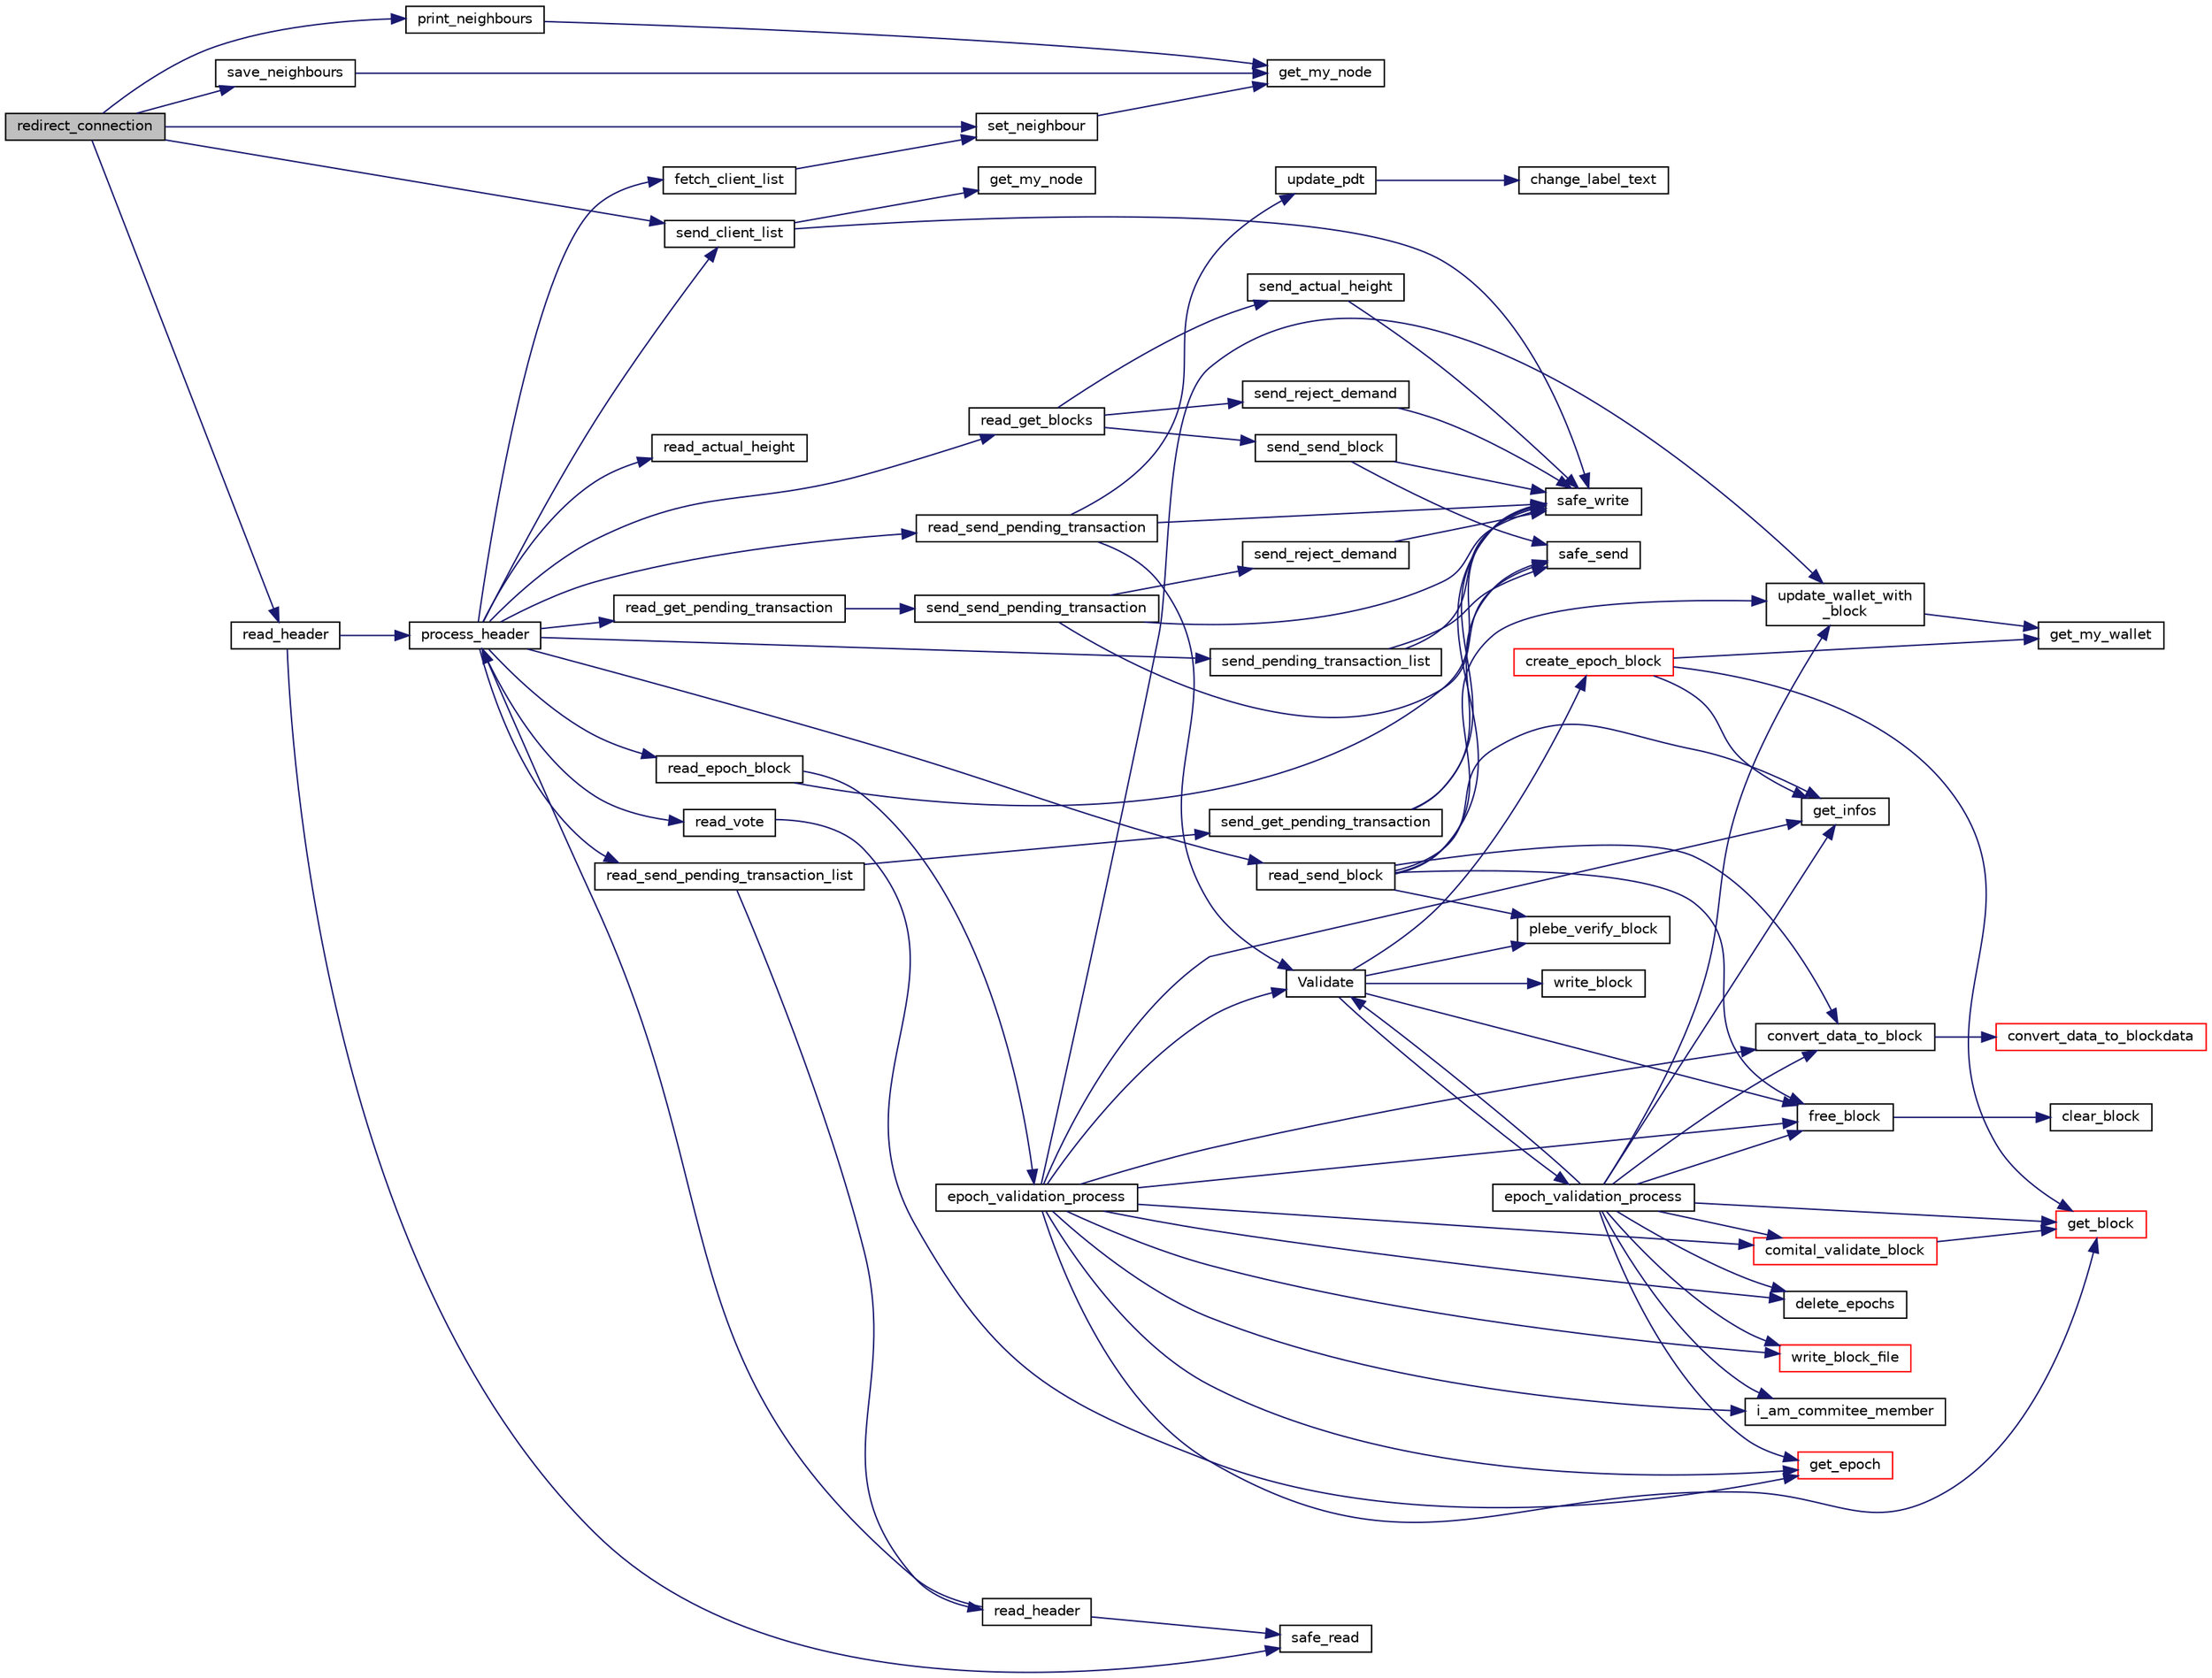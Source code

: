 digraph "redirect_connection"
{
 // LATEX_PDF_SIZE
  edge [fontname="Helvetica",fontsize="10",labelfontname="Helvetica",labelfontsize="10"];
  node [fontname="Helvetica",fontsize="10",shape=record];
  rankdir="LR";
  Node1 [label="redirect_connection",height=0.2,width=0.4,color="black", fillcolor="grey75", style="filled", fontcolor="black",tooltip=" "];
  Node1 -> Node2 [color="midnightblue",fontsize="10",style="solid",fontname="Helvetica"];
  Node2 [label="print_neighbours",height=0.2,width=0.4,color="black", fillcolor="white", style="filled",URL="$network_2client_8h.html#ae814feddaa9902371625b42131b1a7f4",tooltip="Print neighbours list."];
  Node2 -> Node3 [color="midnightblue",fontsize="10",style="solid",fontname="Helvetica"];
  Node3 [label="get_my_node",height=0.2,width=0.4,color="black", fillcolor="white", style="filled",URL="$core_2network_2client_8c.html#a745cc052bf8990bd3189b857a1d29f40",tooltip="Get the my node object."];
  Node1 -> Node4 [color="midnightblue",fontsize="10",style="solid",fontname="Helvetica"];
  Node4 [label="read_header",height=0.2,width=0.4,color="black", fillcolor="white", style="filled",URL="$get__data_8h.html#a1f63104d8a019196f59d848bacafcaf0",tooltip="Waits a header in 'sockfd', reads it and processes it."];
  Node4 -> Node5 [color="midnightblue",fontsize="10",style="solid",fontname="Helvetica"];
  Node5 [label="process_header",height=0.2,width=0.4,color="black", fillcolor="white", style="filled",URL="$get__data_8c.html#acf73eaf498a41a592973793346c358d7",tooltip=" "];
  Node5 -> Node6 [color="midnightblue",fontsize="10",style="solid",fontname="Helvetica"];
  Node6 [label="fetch_client_list",height=0.2,width=0.4,color="black", fillcolor="white", style="filled",URL="$get__data_8c.html#af1d5dee6718cc61cfb57a036be81dc14",tooltip="Fetches the client list from a socket fd."];
  Node6 -> Node7 [color="midnightblue",fontsize="10",style="solid",fontname="Helvetica"];
  Node7 [label="set_neighbour",height=0.2,width=0.4,color="black", fillcolor="white", style="filled",URL="$network_2client_8h.html#a65f3df28a906d619b5f408a26aec7649",tooltip="Sets a neighbour in the client.neightbours section."];
  Node7 -> Node3 [color="midnightblue",fontsize="10",style="solid",fontname="Helvetica"];
  Node5 -> Node8 [color="midnightblue",fontsize="10",style="solid",fontname="Helvetica"];
  Node8 [label="read_actual_height",height=0.2,width=0.4,color="black", fillcolor="white", style="filled",URL="$get__data_8c.html#a3154f22c1670ffd8b602106da7292aa1",tooltip="Get the actual height of a node via its sock fd."];
  Node5 -> Node9 [color="midnightblue",fontsize="10",style="solid",fontname="Helvetica"];
  Node9 [label="read_epoch_block",height=0.2,width=0.4,color="black", fillcolor="white", style="filled",URL="$get__data_8c.html#a8989114706afc158ef465a1cba2de0dc",tooltip="Read a socket sended epoch block."];
  Node9 -> Node10 [color="midnightblue",fontsize="10",style="solid",fontname="Helvetica"];
  Node10 [label="epoch_validation_process",height=0.2,width=0.4,color="black", fillcolor="white", style="filled",URL="$get__data_8c.html#aa5eb9e1d62d1366fdebe19a5819d1bde",tooltip="Epoch validation protocol."];
  Node10 -> Node11 [color="midnightblue",fontsize="10",style="solid",fontname="Helvetica"];
  Node11 [label="comital_validate_block",height=0.2,width=0.4,color="red", fillcolor="white", style="filled",URL="$validation__engine_8h.html#a8a7c063b5d2f1c5e3e0527a5b133e6a2",tooltip="For the comital, check block validity."];
  Node11 -> Node12 [color="midnightblue",fontsize="10",style="solid",fontname="Helvetica"];
  Node12 [label="get_block",height=0.2,width=0.4,color="red", fillcolor="white", style="filled",URL="$block_8h.html#a32140266e4b385f64860944a5edd0153",tooltip="Get a block object."];
  Node10 -> Node23 [color="midnightblue",fontsize="10",style="solid",fontname="Helvetica"];
  Node23 [label="convert_data_to_block",height=0.2,width=0.4,color="black", fillcolor="white", style="filled",URL="$block_8h.html#ada1355f8610cc450d7c8f662dc6a7aef",tooltip="Convert serialized data to Block*."];
  Node23 -> Node14 [color="midnightblue",fontsize="10",style="solid",fontname="Helvetica"];
  Node14 [label="convert_data_to_blockdata",height=0.2,width=0.4,color="red", fillcolor="white", style="filled",URL="$block_8c.html#afcda50ce8deb3b381aeb5b88689f919f",tooltip=" "];
  Node10 -> Node24 [color="midnightblue",fontsize="10",style="solid",fontname="Helvetica"];
  Node24 [label="delete_epochs",height=0.2,width=0.4,color="black", fillcolor="white", style="filled",URL="$block_8h.html#a26d68c21f6e7bedeb73586554f4a9526",tooltip="Delete specific epoches (draft blocks)"];
  Node10 -> Node25 [color="midnightblue",fontsize="10",style="solid",fontname="Helvetica"];
  Node25 [label="free_block",height=0.2,width=0.4,color="black", fillcolor="white", style="filled",URL="$block_8h.html#a3eb417f7cce88e8ec69d6974cd25e49f",tooltip="Free a block structure."];
  Node25 -> Node26 [color="midnightblue",fontsize="10",style="solid",fontname="Helvetica"];
  Node26 [label="clear_block",height=0.2,width=0.4,color="black", fillcolor="white", style="filled",URL="$block_8c.html#a3beaf10afd57aec50225774ba2a21680",tooltip="Free block data, without deleting it structure."];
  Node10 -> Node12 [color="midnightblue",fontsize="10",style="solid",fontname="Helvetica"];
  Node10 -> Node27 [color="midnightblue",fontsize="10",style="solid",fontname="Helvetica"];
  Node27 [label="get_epoch",height=0.2,width=0.4,color="red", fillcolor="white", style="filled",URL="$block_8h.html#ae323b374e9ca8c490d4f0b8ff04df0ba",tooltip="Get the epoch object."];
  Node10 -> Node28 [color="midnightblue",fontsize="10",style="solid",fontname="Helvetica"];
  Node28 [label="get_infos",height=0.2,width=0.4,color="black", fillcolor="white", style="filled",URL="$client_8h.html#a480459f3451fa57a66df548ca0b408e3",tooltip=" "];
  Node10 -> Node29 [color="midnightblue",fontsize="10",style="solid",fontname="Helvetica"];
  Node29 [label="i_am_commitee_member",height=0.2,width=0.4,color="black", fillcolor="white", style="filled",URL="$validators_8h.html#a45a8d2bd3e658918109e66d96c9055c4",tooltip="Check if the current user is a member of the next comitee."];
  Node10 -> Node30 [color="midnightblue",fontsize="10",style="solid",fontname="Helvetica"];
  Node30 [label="update_wallet_with\l_block",height=0.2,width=0.4,color="black", fillcolor="white", style="filled",URL="$block_8h.html#aa460be06109601a5626d1acb251e1602",tooltip="Update the Wallet* structure with the transactions in a block."];
  Node30 -> Node21 [color="midnightblue",fontsize="10",style="solid",fontname="Helvetica"];
  Node21 [label="get_my_wallet",height=0.2,width=0.4,color="black", fillcolor="white", style="filled",URL="$wallet_8h.html#a993fb7ec0c86c7a2d8ff68363e9f5304",tooltip="Get my wallet object."];
  Node10 -> Node31 [color="midnightblue",fontsize="10",style="solid",fontname="Helvetica"];
  Node31 [label="Validate",height=0.2,width=0.4,color="black", fillcolor="white", style="filled",URL="$client_8h.html#a6a17e4539f5b0c67dbd36bae0c2c0c8a",tooltip=" "];
  Node31 -> Node32 [color="midnightblue",fontsize="10",style="solid",fontname="Helvetica"];
  Node32 [label="create_epoch_block",height=0.2,width=0.4,color="red", fillcolor="white", style="filled",URL="$epoch__man_8h.html#aeb0145b06d8c782e8536992cc1def819",tooltip="Create a block object with the previous block hash & votes."];
  Node32 -> Node12 [color="midnightblue",fontsize="10",style="solid",fontname="Helvetica"];
  Node32 -> Node28 [color="midnightblue",fontsize="10",style="solid",fontname="Helvetica"];
  Node32 -> Node21 [color="midnightblue",fontsize="10",style="solid",fontname="Helvetica"];
  Node31 -> Node47 [color="midnightblue",fontsize="10",style="solid",fontname="Helvetica"];
  Node47 [label="epoch_validation_process",height=0.2,width=0.4,color="black", fillcolor="white", style="filled",URL="$get__data_8h.html#aa5eb9e1d62d1366fdebe19a5819d1bde",tooltip="Epoch validation protocol."];
  Node47 -> Node11 [color="midnightblue",fontsize="10",style="solid",fontname="Helvetica"];
  Node47 -> Node23 [color="midnightblue",fontsize="10",style="solid",fontname="Helvetica"];
  Node47 -> Node24 [color="midnightblue",fontsize="10",style="solid",fontname="Helvetica"];
  Node47 -> Node25 [color="midnightblue",fontsize="10",style="solid",fontname="Helvetica"];
  Node47 -> Node12 [color="midnightblue",fontsize="10",style="solid",fontname="Helvetica"];
  Node47 -> Node27 [color="midnightblue",fontsize="10",style="solid",fontname="Helvetica"];
  Node47 -> Node28 [color="midnightblue",fontsize="10",style="solid",fontname="Helvetica"];
  Node47 -> Node29 [color="midnightblue",fontsize="10",style="solid",fontname="Helvetica"];
  Node47 -> Node30 [color="midnightblue",fontsize="10",style="solid",fontname="Helvetica"];
  Node47 -> Node31 [color="midnightblue",fontsize="10",style="solid",fontname="Helvetica"];
  Node47 -> Node48 [color="midnightblue",fontsize="10",style="solid",fontname="Helvetica"];
  Node48 [label="write_block_file",height=0.2,width=0.4,color="red", fillcolor="white", style="filled",URL="$block_8h.html#a31943025b7c5be568f87a90fcdcaf8c2",tooltip="Writes a block struct in a file."];
  Node31 -> Node25 [color="midnightblue",fontsize="10",style="solid",fontname="Helvetica"];
  Node31 -> Node53 [color="midnightblue",fontsize="10",style="solid",fontname="Helvetica"];
  Node53 [label="plebe_verify_block",height=0.2,width=0.4,color="black", fillcolor="white", style="filled",URL="$validation__engine_8h.html#aa566a0b7eb319d2489b8ac68c6e76824",tooltip="For the plèbe, check block validity."];
  Node31 -> Node54 [color="midnightblue",fontsize="10",style="solid",fontname="Helvetica"];
  Node54 [label="write_block",height=0.2,width=0.4,color="black", fillcolor="white", style="filled",URL="$block_8h.html#a58b3466ce733938859f0651b2a756e95",tooltip="Writes a block in a file."];
  Node10 -> Node48 [color="midnightblue",fontsize="10",style="solid",fontname="Helvetica"];
  Node9 -> Node55 [color="midnightblue",fontsize="10",style="solid",fontname="Helvetica"];
  Node55 [label="safe_write",height=0.2,width=0.4,color="black", fillcolor="white", style="filled",URL="$safe_8h.html#a405edff38f586c79822927a3b981e504",tooltip="Writes safely to a file descriptor."];
  Node5 -> Node56 [color="midnightblue",fontsize="10",style="solid",fontname="Helvetica"];
  Node56 [label="read_get_blocks",height=0.2,width=0.4,color="black", fillcolor="white", style="filled",URL="$get__data_8c.html#a631322afdbd098ac36cc0606bb6d0859",tooltip="Read blocks from a sock fd."];
  Node56 -> Node57 [color="midnightblue",fontsize="10",style="solid",fontname="Helvetica"];
  Node57 [label="send_actual_height",height=0.2,width=0.4,color="black", fillcolor="white", style="filled",URL="$send__data_8h.html#adb40f883657d52ed3ba313b116cab145",tooltip=" "];
  Node57 -> Node55 [color="midnightblue",fontsize="10",style="solid",fontname="Helvetica"];
  Node56 -> Node58 [color="midnightblue",fontsize="10",style="solid",fontname="Helvetica"];
  Node58 [label="send_reject_demand",height=0.2,width=0.4,color="black", fillcolor="white", style="filled",URL="$send__data_8h.html#aa8859ad379bea05c4aa49401434f643b",tooltip=" "];
  Node58 -> Node55 [color="midnightblue",fontsize="10",style="solid",fontname="Helvetica"];
  Node56 -> Node59 [color="midnightblue",fontsize="10",style="solid",fontname="Helvetica"];
  Node59 [label="send_send_block",height=0.2,width=0.4,color="black", fillcolor="white", style="filled",URL="$send__data_8h.html#a531773aa2b9ab63b3bec76fd51600ae8",tooltip=" "];
  Node59 -> Node60 [color="midnightblue",fontsize="10",style="solid",fontname="Helvetica"];
  Node60 [label="safe_send",height=0.2,width=0.4,color="black", fillcolor="white", style="filled",URL="$safe_8h.html#aeb28bdb1609a5e208b7840b471413e81",tooltip="Send safely to a file descriptor."];
  Node59 -> Node55 [color="midnightblue",fontsize="10",style="solid",fontname="Helvetica"];
  Node5 -> Node61 [color="midnightblue",fontsize="10",style="solid",fontname="Helvetica"];
  Node61 [label="read_get_pending_transaction",height=0.2,width=0.4,color="black", fillcolor="white", style="filled",URL="$get__data_8c.html#a9b04d0ec3f9553f80d32214a0f3722a0",tooltip="Get a socket sended pending transaction."];
  Node61 -> Node62 [color="midnightblue",fontsize="10",style="solid",fontname="Helvetica"];
  Node62 [label="send_send_pending_transaction",height=0.2,width=0.4,color="black", fillcolor="white", style="filled",URL="$send__data_8h.html#a44568bf063db6d1080211c0b9600f96f",tooltip=" "];
  Node62 -> Node60 [color="midnightblue",fontsize="10",style="solid",fontname="Helvetica"];
  Node62 -> Node55 [color="midnightblue",fontsize="10",style="solid",fontname="Helvetica"];
  Node62 -> Node63 [color="midnightblue",fontsize="10",style="solid",fontname="Helvetica"];
  Node63 [label="send_reject_demand",height=0.2,width=0.4,color="black", fillcolor="white", style="filled",URL="$send__data_8c.html#aa8859ad379bea05c4aa49401434f643b",tooltip=" "];
  Node63 -> Node55 [color="midnightblue",fontsize="10",style="solid",fontname="Helvetica"];
  Node5 -> Node64 [color="midnightblue",fontsize="10",style="solid",fontname="Helvetica"];
  Node64 [label="read_send_block",height=0.2,width=0.4,color="black", fillcolor="white", style="filled",URL="$get__data_8c.html#a303e1f807716bb24a8ea182c2ef15bdf",tooltip="Read a socket sended block."];
  Node64 -> Node23 [color="midnightblue",fontsize="10",style="solid",fontname="Helvetica"];
  Node64 -> Node25 [color="midnightblue",fontsize="10",style="solid",fontname="Helvetica"];
  Node64 -> Node28 [color="midnightblue",fontsize="10",style="solid",fontname="Helvetica"];
  Node64 -> Node53 [color="midnightblue",fontsize="10",style="solid",fontname="Helvetica"];
  Node64 -> Node55 [color="midnightblue",fontsize="10",style="solid",fontname="Helvetica"];
  Node64 -> Node30 [color="midnightblue",fontsize="10",style="solid",fontname="Helvetica"];
  Node5 -> Node65 [color="midnightblue",fontsize="10",style="solid",fontname="Helvetica"];
  Node65 [label="read_send_pending_transaction",height=0.2,width=0.4,color="black", fillcolor="white", style="filled",URL="$get__data_8c.html#ae72cba3b0c10b02c73fb58f40c4bc341",tooltip="Read a socket sended pending transaction."];
  Node65 -> Node55 [color="midnightblue",fontsize="10",style="solid",fontname="Helvetica"];
  Node65 -> Node66 [color="midnightblue",fontsize="10",style="solid",fontname="Helvetica"];
  Node66 [label="update_pdt",height=0.2,width=0.4,color="black", fillcolor="white", style="filled",URL="$client_8h.html#a35c808540bae041c9d4f83012c639426",tooltip=" "];
  Node66 -> Node67 [color="midnightblue",fontsize="10",style="solid",fontname="Helvetica"];
  Node67 [label="change_label_text",height=0.2,width=0.4,color="black", fillcolor="white", style="filled",URL="$labels_8h.html#ae4c608b5626430bac55322e32309bf8f",tooltip=" "];
  Node65 -> Node31 [color="midnightblue",fontsize="10",style="solid",fontname="Helvetica"];
  Node5 -> Node68 [color="midnightblue",fontsize="10",style="solid",fontname="Helvetica"];
  Node68 [label="read_send_pending_transaction_list",height=0.2,width=0.4,color="black", fillcolor="white", style="filled",URL="$get__data_8c.html#a510587b3efb5dbf21a2c873ada26881a",tooltip="Read a socket sended pending transaction list."];
  Node68 -> Node69 [color="midnightblue",fontsize="10",style="solid",fontname="Helvetica"];
  Node69 [label="read_header",height=0.2,width=0.4,color="black", fillcolor="white", style="filled",URL="$get__data_8c.html#a1f63104d8a019196f59d848bacafcaf0",tooltip="Waits a header in 'sockfd', reads it and processes it."];
  Node69 -> Node5 [color="midnightblue",fontsize="10",style="solid",fontname="Helvetica"];
  Node69 -> Node70 [color="midnightblue",fontsize="10",style="solid",fontname="Helvetica"];
  Node70 [label="safe_read",height=0.2,width=0.4,color="black", fillcolor="white", style="filled",URL="$safe_8h.html#a5cdb8f1fd0a2b177164e88074639a648",tooltip="Reads safely in a file descriptor until '\\r\\n\\r\\n'."];
  Node68 -> Node71 [color="midnightblue",fontsize="10",style="solid",fontname="Helvetica"];
  Node71 [label="send_get_pending_transaction",height=0.2,width=0.4,color="black", fillcolor="white", style="filled",URL="$send__data_8h.html#a98ff5bedd4800a58f44fd6fa16ebd1a5",tooltip=" "];
  Node71 -> Node60 [color="midnightblue",fontsize="10",style="solid",fontname="Helvetica"];
  Node71 -> Node55 [color="midnightblue",fontsize="10",style="solid",fontname="Helvetica"];
  Node5 -> Node72 [color="midnightblue",fontsize="10",style="solid",fontname="Helvetica"];
  Node72 [label="read_vote",height=0.2,width=0.4,color="black", fillcolor="white", style="filled",URL="$get__data_8c.html#a5737d80f9ea3cff0c0605601c9fb6513",tooltip="Read a socket sended vote."];
  Node72 -> Node27 [color="midnightblue",fontsize="10",style="solid",fontname="Helvetica"];
  Node5 -> Node73 [color="midnightblue",fontsize="10",style="solid",fontname="Helvetica"];
  Node73 [label="send_client_list",height=0.2,width=0.4,color="black", fillcolor="white", style="filled",URL="$send__data_8h.html#ad9194d475483d8bcc59cc5e1de6fbc0a",tooltip="Sends my client list to a node via 'sockfd'."];
  Node73 -> Node74 [color="midnightblue",fontsize="10",style="solid",fontname="Helvetica"];
  Node74 [label="get_my_node",height=0.2,width=0.4,color="black", fillcolor="white", style="filled",URL="$network_2client_8h.html#a745cc052bf8990bd3189b857a1d29f40",tooltip="Get the my node object."];
  Node73 -> Node55 [color="midnightblue",fontsize="10",style="solid",fontname="Helvetica"];
  Node5 -> Node75 [color="midnightblue",fontsize="10",style="solid",fontname="Helvetica"];
  Node75 [label="send_pending_transaction_list",height=0.2,width=0.4,color="black", fillcolor="white", style="filled",URL="$send__data_8h.html#a456da43b803dd9e6d7dc17b8b3881c1a",tooltip=" "];
  Node75 -> Node60 [color="midnightblue",fontsize="10",style="solid",fontname="Helvetica"];
  Node75 -> Node55 [color="midnightblue",fontsize="10",style="solid",fontname="Helvetica"];
  Node4 -> Node70 [color="midnightblue",fontsize="10",style="solid",fontname="Helvetica"];
  Node1 -> Node76 [color="midnightblue",fontsize="10",style="solid",fontname="Helvetica"];
  Node76 [label="save_neighbours",height=0.2,width=0.4,color="black", fillcolor="white", style="filled",URL="$network_2client_8h.html#aab146f25715d4241dd2cfc64750cdd0d",tooltip="Save neighbours list in .neighbours/neighbours."];
  Node76 -> Node3 [color="midnightblue",fontsize="10",style="solid",fontname="Helvetica"];
  Node1 -> Node73 [color="midnightblue",fontsize="10",style="solid",fontname="Helvetica"];
  Node1 -> Node7 [color="midnightblue",fontsize="10",style="solid",fontname="Helvetica"];
}
